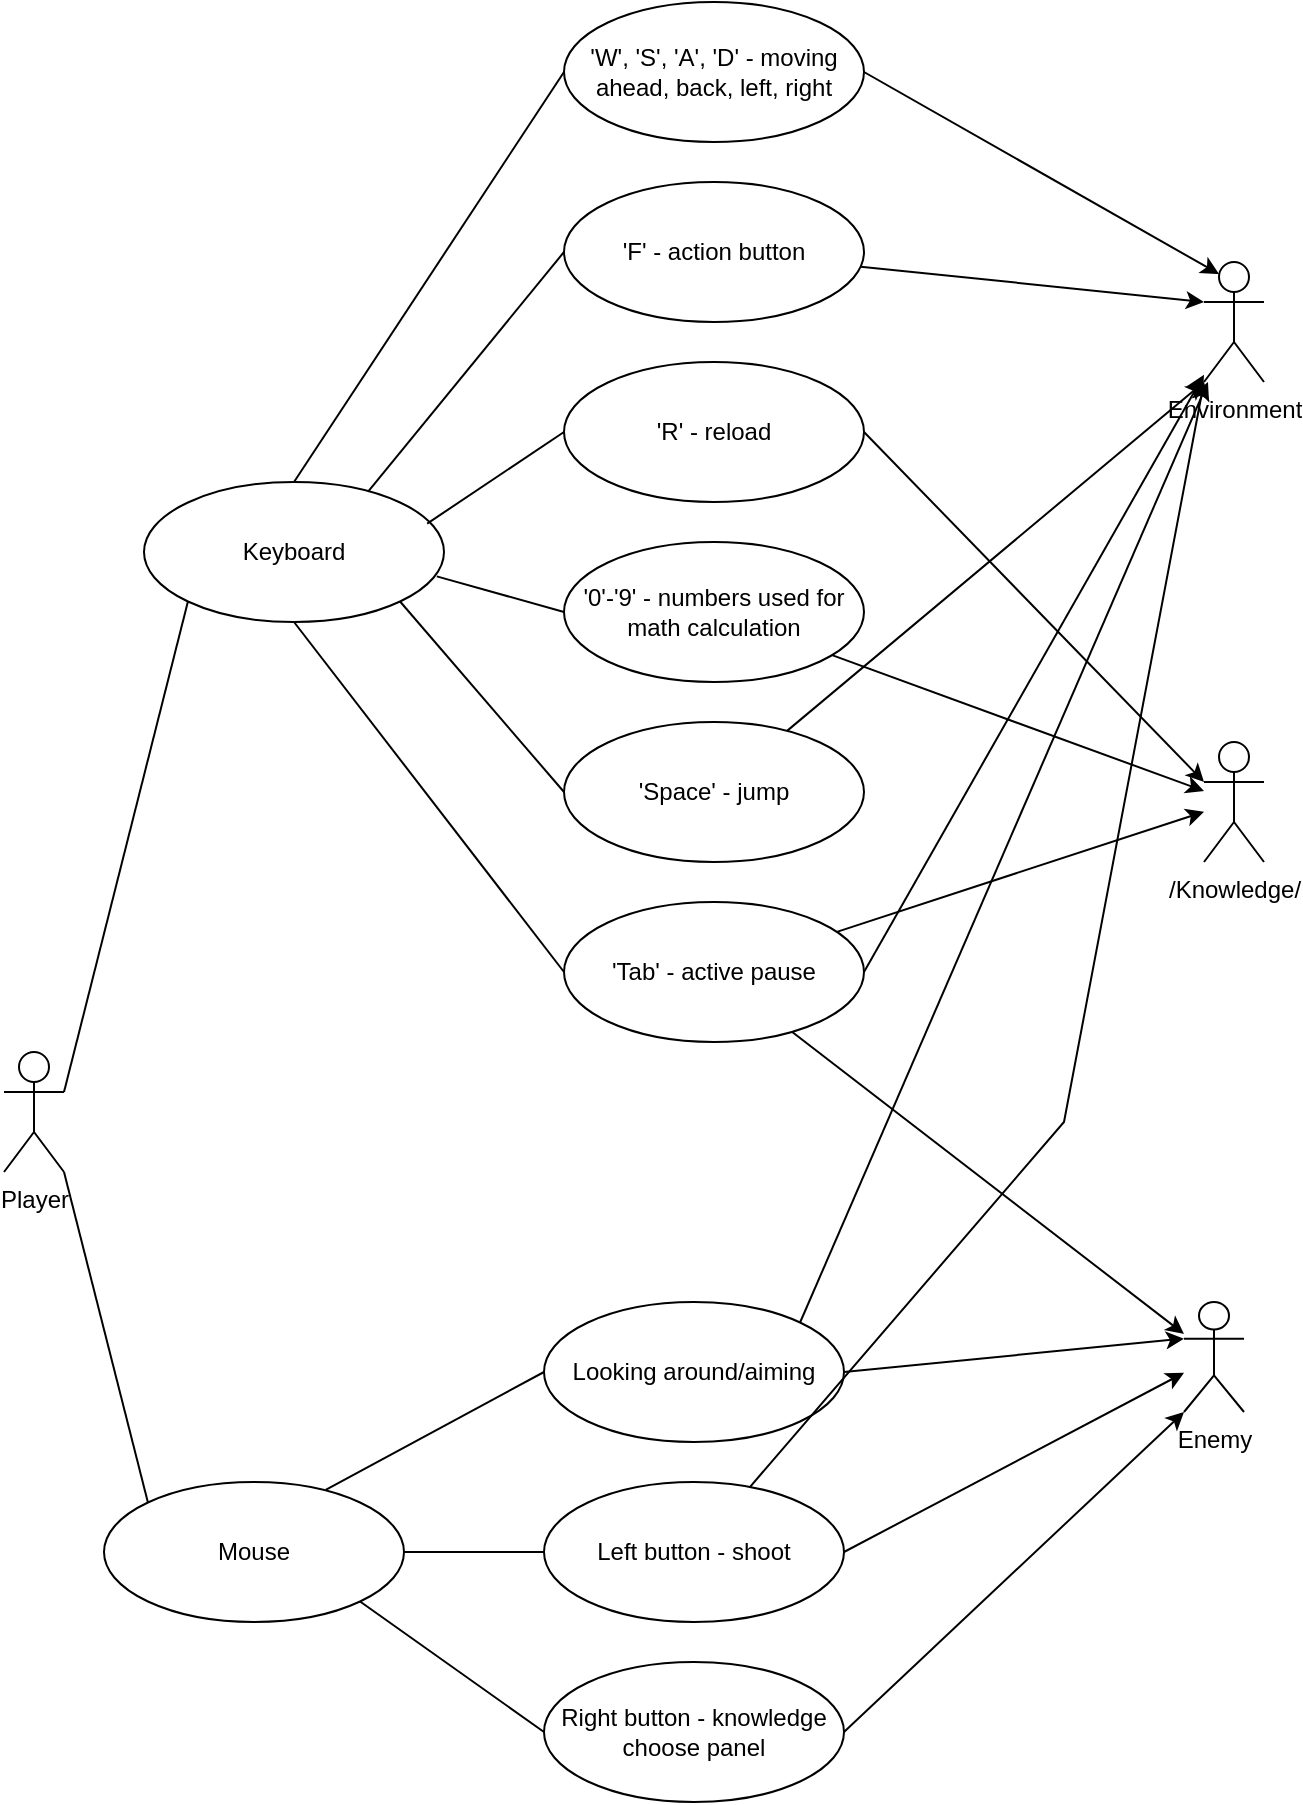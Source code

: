 <mxfile version="24.7.5">
  <diagram name="Strona-1" id="cKjuNzT2Nae0eT2EPPU0">
    <mxGraphModel dx="1042" dy="567" grid="1" gridSize="10" guides="1" tooltips="1" connect="1" arrows="1" fold="1" page="1" pageScale="1" pageWidth="827" pageHeight="1169" math="0" shadow="0">
      <root>
        <mxCell id="0" />
        <mxCell id="1" parent="0" />
        <mxCell id="ACukHOSOi4DWsUtb9feT-1" value="Player" style="shape=umlActor;verticalLabelPosition=bottom;verticalAlign=top;html=1;outlineConnect=0;" vertex="1" parent="1">
          <mxGeometry x="80" y="555" width="30" height="60" as="geometry" />
        </mxCell>
        <mxCell id="ACukHOSOi4DWsUtb9feT-6" value="&#39;W&#39;, &#39;S&#39;, &#39;A&#39;, &#39;D&#39; - moving ahead, back, left, right" style="ellipse;whiteSpace=wrap;html=1;" vertex="1" parent="1">
          <mxGeometry x="360" y="30" width="150" height="70" as="geometry" />
        </mxCell>
        <mxCell id="ACukHOSOi4DWsUtb9feT-7" value="&#39;F&#39; - action button" style="ellipse;whiteSpace=wrap;html=1;" vertex="1" parent="1">
          <mxGeometry x="360" y="120" width="150" height="70" as="geometry" />
        </mxCell>
        <mxCell id="ACukHOSOi4DWsUtb9feT-8" value="&#39;Space&#39; - jump" style="ellipse;whiteSpace=wrap;html=1;" vertex="1" parent="1">
          <mxGeometry x="360" y="390" width="150" height="70" as="geometry" />
        </mxCell>
        <mxCell id="ACukHOSOi4DWsUtb9feT-9" value="Keyboard" style="ellipse;whiteSpace=wrap;html=1;" vertex="1" parent="1">
          <mxGeometry x="150" y="270" width="150" height="70" as="geometry" />
        </mxCell>
        <mxCell id="ACukHOSOi4DWsUtb9feT-10" value="Mouse" style="ellipse;whiteSpace=wrap;html=1;" vertex="1" parent="1">
          <mxGeometry x="130" y="770" width="150" height="70" as="geometry" />
        </mxCell>
        <mxCell id="ACukHOSOi4DWsUtb9feT-45" style="rounded=0;orthogonalLoop=1;jettySize=auto;html=1;exitX=1;exitY=0.5;exitDx=0;exitDy=0;" edge="1" parent="1" source="ACukHOSOi4DWsUtb9feT-11" target="ACukHOSOi4DWsUtb9feT-19">
          <mxGeometry relative="1" as="geometry">
            <mxPoint x="640" y="540" as="targetPoint" />
          </mxGeometry>
        </mxCell>
        <mxCell id="ACukHOSOi4DWsUtb9feT-47" value="" style="rounded=0;orthogonalLoop=1;jettySize=auto;html=1;" edge="1" parent="1" source="ACukHOSOi4DWsUtb9feT-11" target="ACukHOSOi4DWsUtb9feT-22">
          <mxGeometry relative="1" as="geometry">
            <mxPoint x="590" y="515" as="targetPoint" />
          </mxGeometry>
        </mxCell>
        <mxCell id="ACukHOSOi4DWsUtb9feT-48" style="rounded=0;orthogonalLoop=1;jettySize=auto;html=1;" edge="1" parent="1" source="ACukHOSOi4DWsUtb9feT-11" target="ACukHOSOi4DWsUtb9feT-40">
          <mxGeometry relative="1" as="geometry" />
        </mxCell>
        <mxCell id="ACukHOSOi4DWsUtb9feT-11" value="&#39;Tab&#39; - active pause" style="ellipse;whiteSpace=wrap;html=1;" vertex="1" parent="1">
          <mxGeometry x="360" y="480" width="150" height="70" as="geometry" />
        </mxCell>
        <mxCell id="ACukHOSOi4DWsUtb9feT-12" value="Looking around/aiming" style="ellipse;whiteSpace=wrap;html=1;" vertex="1" parent="1">
          <mxGeometry x="350" y="680" width="150" height="70" as="geometry" />
        </mxCell>
        <mxCell id="ACukHOSOi4DWsUtb9feT-14" value="Left button - shoot" style="ellipse;whiteSpace=wrap;html=1;" vertex="1" parent="1">
          <mxGeometry x="350" y="770" width="150" height="70" as="geometry" />
        </mxCell>
        <mxCell id="ACukHOSOi4DWsUtb9feT-15" value="&#39;R&#39; - reload" style="ellipse;whiteSpace=wrap;html=1;" vertex="1" parent="1">
          <mxGeometry x="360" y="210" width="150" height="70" as="geometry" />
        </mxCell>
        <mxCell id="ACukHOSOi4DWsUtb9feT-16" value="&#39;0&#39;-&#39;9&#39; - numbers used for math calculation" style="ellipse;whiteSpace=wrap;html=1;" vertex="1" parent="1">
          <mxGeometry x="360" y="300" width="150" height="70" as="geometry" />
        </mxCell>
        <mxCell id="ACukHOSOi4DWsUtb9feT-18" value="Right button - knowledge choose panel" style="ellipse;whiteSpace=wrap;html=1;" vertex="1" parent="1">
          <mxGeometry x="350" y="860" width="150" height="70" as="geometry" />
        </mxCell>
        <mxCell id="ACukHOSOi4DWsUtb9feT-19" value="Environment" style="shape=umlActor;verticalLabelPosition=bottom;verticalAlign=top;html=1;outlineConnect=0;" vertex="1" parent="1">
          <mxGeometry x="680" y="160" width="30" height="60" as="geometry" />
        </mxCell>
        <mxCell id="ACukHOSOi4DWsUtb9feT-22" value="Enemy" style="shape=umlActor;verticalLabelPosition=bottom;verticalAlign=top;html=1;outlineConnect=0;" vertex="1" parent="1">
          <mxGeometry x="670" y="680" width="30" height="55" as="geometry" />
        </mxCell>
        <mxCell id="ACukHOSOi4DWsUtb9feT-23" value="" style="endArrow=none;html=1;rounded=0;exitX=0.739;exitY=0.057;exitDx=0;exitDy=0;exitPerimeter=0;entryX=0;entryY=0.5;entryDx=0;entryDy=0;" edge="1" parent="1" source="ACukHOSOi4DWsUtb9feT-10" target="ACukHOSOi4DWsUtb9feT-12">
          <mxGeometry width="50" height="50" relative="1" as="geometry">
            <mxPoint x="380" y="660" as="sourcePoint" />
            <mxPoint x="430" y="610" as="targetPoint" />
          </mxGeometry>
        </mxCell>
        <mxCell id="ACukHOSOi4DWsUtb9feT-24" value="" style="endArrow=none;html=1;rounded=0;exitX=1;exitY=0.5;exitDx=0;exitDy=0;entryX=0;entryY=0.5;entryDx=0;entryDy=0;" edge="1" parent="1" source="ACukHOSOi4DWsUtb9feT-10" target="ACukHOSOi4DWsUtb9feT-14">
          <mxGeometry width="50" height="50" relative="1" as="geometry">
            <mxPoint x="261" y="784" as="sourcePoint" />
            <mxPoint x="360" y="725" as="targetPoint" />
          </mxGeometry>
        </mxCell>
        <mxCell id="ACukHOSOi4DWsUtb9feT-25" value="" style="endArrow=none;html=1;rounded=0;exitX=1;exitY=1;exitDx=0;exitDy=0;entryX=0;entryY=0.5;entryDx=0;entryDy=0;" edge="1" parent="1" source="ACukHOSOi4DWsUtb9feT-10" target="ACukHOSOi4DWsUtb9feT-18">
          <mxGeometry width="50" height="50" relative="1" as="geometry">
            <mxPoint x="290" y="815" as="sourcePoint" />
            <mxPoint x="360" y="815" as="targetPoint" />
          </mxGeometry>
        </mxCell>
        <mxCell id="ACukHOSOi4DWsUtb9feT-26" value="" style="endArrow=none;html=1;rounded=0;exitX=1;exitY=0.333;exitDx=0;exitDy=0;exitPerimeter=0;entryX=0;entryY=1;entryDx=0;entryDy=0;" edge="1" parent="1" source="ACukHOSOi4DWsUtb9feT-1" target="ACukHOSOi4DWsUtb9feT-9">
          <mxGeometry width="50" height="50" relative="1" as="geometry">
            <mxPoint x="230" y="669" as="sourcePoint" />
            <mxPoint x="339" y="610" as="targetPoint" />
          </mxGeometry>
        </mxCell>
        <mxCell id="ACukHOSOi4DWsUtb9feT-27" value="" style="endArrow=none;html=1;rounded=0;exitX=1;exitY=1;exitDx=0;exitDy=0;exitPerimeter=0;entryX=0;entryY=0;entryDx=0;entryDy=0;" edge="1" parent="1" source="ACukHOSOi4DWsUtb9feT-1" target="ACukHOSOi4DWsUtb9feT-10">
          <mxGeometry width="50" height="50" relative="1" as="geometry">
            <mxPoint x="240" y="679" as="sourcePoint" />
            <mxPoint x="349" y="620" as="targetPoint" />
          </mxGeometry>
        </mxCell>
        <mxCell id="ACukHOSOi4DWsUtb9feT-28" value="" style="endArrow=none;html=1;rounded=0;exitX=0.5;exitY=0;exitDx=0;exitDy=0;entryX=0;entryY=0.5;entryDx=0;entryDy=0;" edge="1" parent="1" source="ACukHOSOi4DWsUtb9feT-9" target="ACukHOSOi4DWsUtb9feT-6">
          <mxGeometry width="50" height="50" relative="1" as="geometry">
            <mxPoint x="120" y="149" as="sourcePoint" />
            <mxPoint x="229" y="90" as="targetPoint" />
          </mxGeometry>
        </mxCell>
        <mxCell id="ACukHOSOi4DWsUtb9feT-29" value="" style="endArrow=classic;html=1;rounded=0;exitX=1;exitY=0.5;exitDx=0;exitDy=0;entryX=0;entryY=1;entryDx=0;entryDy=0;entryPerimeter=0;endFill=1;" edge="1" parent="1" source="ACukHOSOi4DWsUtb9feT-18" target="ACukHOSOi4DWsUtb9feT-22">
          <mxGeometry width="50" height="50" relative="1" as="geometry">
            <mxPoint x="260" y="699" as="sourcePoint" />
            <mxPoint x="670" y="790" as="targetPoint" />
          </mxGeometry>
        </mxCell>
        <mxCell id="ACukHOSOi4DWsUtb9feT-30" value="" style="endArrow=classic;html=1;rounded=0;exitX=1;exitY=0.5;exitDx=0;exitDy=0;endFill=1;" edge="1" parent="1" source="ACukHOSOi4DWsUtb9feT-14" target="ACukHOSOi4DWsUtb9feT-22">
          <mxGeometry width="50" height="50" relative="1" as="geometry">
            <mxPoint x="270" y="709" as="sourcePoint" />
            <mxPoint x="379" y="650" as="targetPoint" />
          </mxGeometry>
        </mxCell>
        <mxCell id="ACukHOSOi4DWsUtb9feT-31" value="" style="endArrow=classic;html=1;rounded=0;exitX=1;exitY=0.5;exitDx=0;exitDy=0;entryX=0;entryY=0.333;entryDx=0;entryDy=0;entryPerimeter=0;endFill=1;" edge="1" parent="1" source="ACukHOSOi4DWsUtb9feT-12" target="ACukHOSOi4DWsUtb9feT-22">
          <mxGeometry width="50" height="50" relative="1" as="geometry">
            <mxPoint x="280" y="719" as="sourcePoint" />
            <mxPoint x="389" y="660" as="targetPoint" />
          </mxGeometry>
        </mxCell>
        <mxCell id="ACukHOSOi4DWsUtb9feT-32" value="" style="endArrow=classic;html=1;rounded=0;exitX=1;exitY=0;exitDx=0;exitDy=0;endFill=1;" edge="1" parent="1" source="ACukHOSOi4DWsUtb9feT-12" target="ACukHOSOi4DWsUtb9feT-19">
          <mxGeometry width="50" height="50" relative="1" as="geometry">
            <mxPoint x="290" y="729" as="sourcePoint" />
            <mxPoint x="399" y="670" as="targetPoint" />
          </mxGeometry>
        </mxCell>
        <mxCell id="ACukHOSOi4DWsUtb9feT-33" value="" style="endArrow=none;html=1;rounded=0;exitX=0.747;exitY=0.069;exitDx=0;exitDy=0;exitPerimeter=0;entryX=0;entryY=0.5;entryDx=0;entryDy=0;" edge="1" parent="1" source="ACukHOSOi4DWsUtb9feT-9" target="ACukHOSOi4DWsUtb9feT-7">
          <mxGeometry width="50" height="50" relative="1" as="geometry">
            <mxPoint x="130" y="159" as="sourcePoint" />
            <mxPoint x="239" y="100" as="targetPoint" />
          </mxGeometry>
        </mxCell>
        <mxCell id="ACukHOSOi4DWsUtb9feT-34" value="" style="endArrow=none;html=1;rounded=0;exitX=0.944;exitY=0.297;exitDx=0;exitDy=0;exitPerimeter=0;entryX=0;entryY=0.5;entryDx=0;entryDy=0;" edge="1" parent="1" source="ACukHOSOi4DWsUtb9feT-9" target="ACukHOSOi4DWsUtb9feT-15">
          <mxGeometry width="50" height="50" relative="1" as="geometry">
            <mxPoint x="140" y="169" as="sourcePoint" />
            <mxPoint x="249" y="110" as="targetPoint" />
          </mxGeometry>
        </mxCell>
        <mxCell id="ACukHOSOi4DWsUtb9feT-35" value="" style="endArrow=none;html=1;rounded=0;exitX=0.976;exitY=0.674;exitDx=0;exitDy=0;exitPerimeter=0;entryX=0;entryY=0.5;entryDx=0;entryDy=0;" edge="1" parent="1" source="ACukHOSOi4DWsUtb9feT-9" target="ACukHOSOi4DWsUtb9feT-16">
          <mxGeometry width="50" height="50" relative="1" as="geometry">
            <mxPoint x="150" y="179" as="sourcePoint" />
            <mxPoint x="259" y="120" as="targetPoint" />
          </mxGeometry>
        </mxCell>
        <mxCell id="ACukHOSOi4DWsUtb9feT-36" value="" style="endArrow=none;html=1;rounded=0;exitX=1;exitY=1;exitDx=0;exitDy=0;entryX=0;entryY=0.5;entryDx=0;entryDy=0;" edge="1" parent="1" source="ACukHOSOi4DWsUtb9feT-9" target="ACukHOSOi4DWsUtb9feT-8">
          <mxGeometry width="50" height="50" relative="1" as="geometry">
            <mxPoint x="160" y="189" as="sourcePoint" />
            <mxPoint x="269" y="130" as="targetPoint" />
          </mxGeometry>
        </mxCell>
        <mxCell id="ACukHOSOi4DWsUtb9feT-37" value="" style="endArrow=none;html=1;rounded=0;exitX=0.5;exitY=1;exitDx=0;exitDy=0;entryX=0;entryY=0.5;entryDx=0;entryDy=0;" edge="1" parent="1" source="ACukHOSOi4DWsUtb9feT-9" target="ACukHOSOi4DWsUtb9feT-11">
          <mxGeometry width="50" height="50" relative="1" as="geometry">
            <mxPoint x="170" y="199" as="sourcePoint" />
            <mxPoint x="279" y="140" as="targetPoint" />
          </mxGeometry>
        </mxCell>
        <mxCell id="ACukHOSOi4DWsUtb9feT-38" value="" style="endArrow=classic;html=1;rounded=0;exitX=1;exitY=0.5;exitDx=0;exitDy=0;entryX=0.25;entryY=0.1;entryDx=0;entryDy=0;entryPerimeter=0;endFill=1;" edge="1" parent="1" source="ACukHOSOi4DWsUtb9feT-6" target="ACukHOSOi4DWsUtb9feT-19">
          <mxGeometry width="50" height="50" relative="1" as="geometry">
            <mxPoint x="180" y="209" as="sourcePoint" />
            <mxPoint x="289" y="150" as="targetPoint" />
          </mxGeometry>
        </mxCell>
        <mxCell id="ACukHOSOi4DWsUtb9feT-40" value="/Knowledge/" style="shape=umlActor;verticalLabelPosition=bottom;verticalAlign=top;html=1;outlineConnect=0;" vertex="1" parent="1">
          <mxGeometry x="680" y="400" width="30" height="60" as="geometry" />
        </mxCell>
        <mxCell id="ACukHOSOi4DWsUtb9feT-41" style="rounded=0;orthogonalLoop=1;jettySize=auto;html=1;entryX=0;entryY=0.333;entryDx=0;entryDy=0;entryPerimeter=0;exitX=1;exitY=0.5;exitDx=0;exitDy=0;" edge="1" parent="1" source="ACukHOSOi4DWsUtb9feT-15" target="ACukHOSOi4DWsUtb9feT-40">
          <mxGeometry relative="1" as="geometry" />
        </mxCell>
        <mxCell id="ACukHOSOi4DWsUtb9feT-42" style="rounded=0;orthogonalLoop=1;jettySize=auto;html=1;entryX=0;entryY=0.333;entryDx=0;entryDy=0;entryPerimeter=0;" edge="1" parent="1" source="ACukHOSOi4DWsUtb9feT-7" target="ACukHOSOi4DWsUtb9feT-19">
          <mxGeometry relative="1" as="geometry" />
        </mxCell>
        <mxCell id="ACukHOSOi4DWsUtb9feT-43" style="rounded=0;orthogonalLoop=1;jettySize=auto;html=1;" edge="1" parent="1" source="ACukHOSOi4DWsUtb9feT-16" target="ACukHOSOi4DWsUtb9feT-40">
          <mxGeometry relative="1" as="geometry" />
        </mxCell>
        <mxCell id="ACukHOSOi4DWsUtb9feT-44" style="rounded=0;orthogonalLoop=1;jettySize=auto;html=1;entryX=0;entryY=1;entryDx=0;entryDy=0;entryPerimeter=0;" edge="1" parent="1" source="ACukHOSOi4DWsUtb9feT-8" target="ACukHOSOi4DWsUtb9feT-19">
          <mxGeometry relative="1" as="geometry" />
        </mxCell>
        <mxCell id="ACukHOSOi4DWsUtb9feT-49" style="rounded=0;orthogonalLoop=1;jettySize=auto;html=1;entryX=0;entryY=1;entryDx=0;entryDy=0;entryPerimeter=0;" edge="1" parent="1" source="ACukHOSOi4DWsUtb9feT-14" target="ACukHOSOi4DWsUtb9feT-19">
          <mxGeometry relative="1" as="geometry">
            <Array as="points">
              <mxPoint x="610" y="590" />
            </Array>
          </mxGeometry>
        </mxCell>
      </root>
    </mxGraphModel>
  </diagram>
</mxfile>
